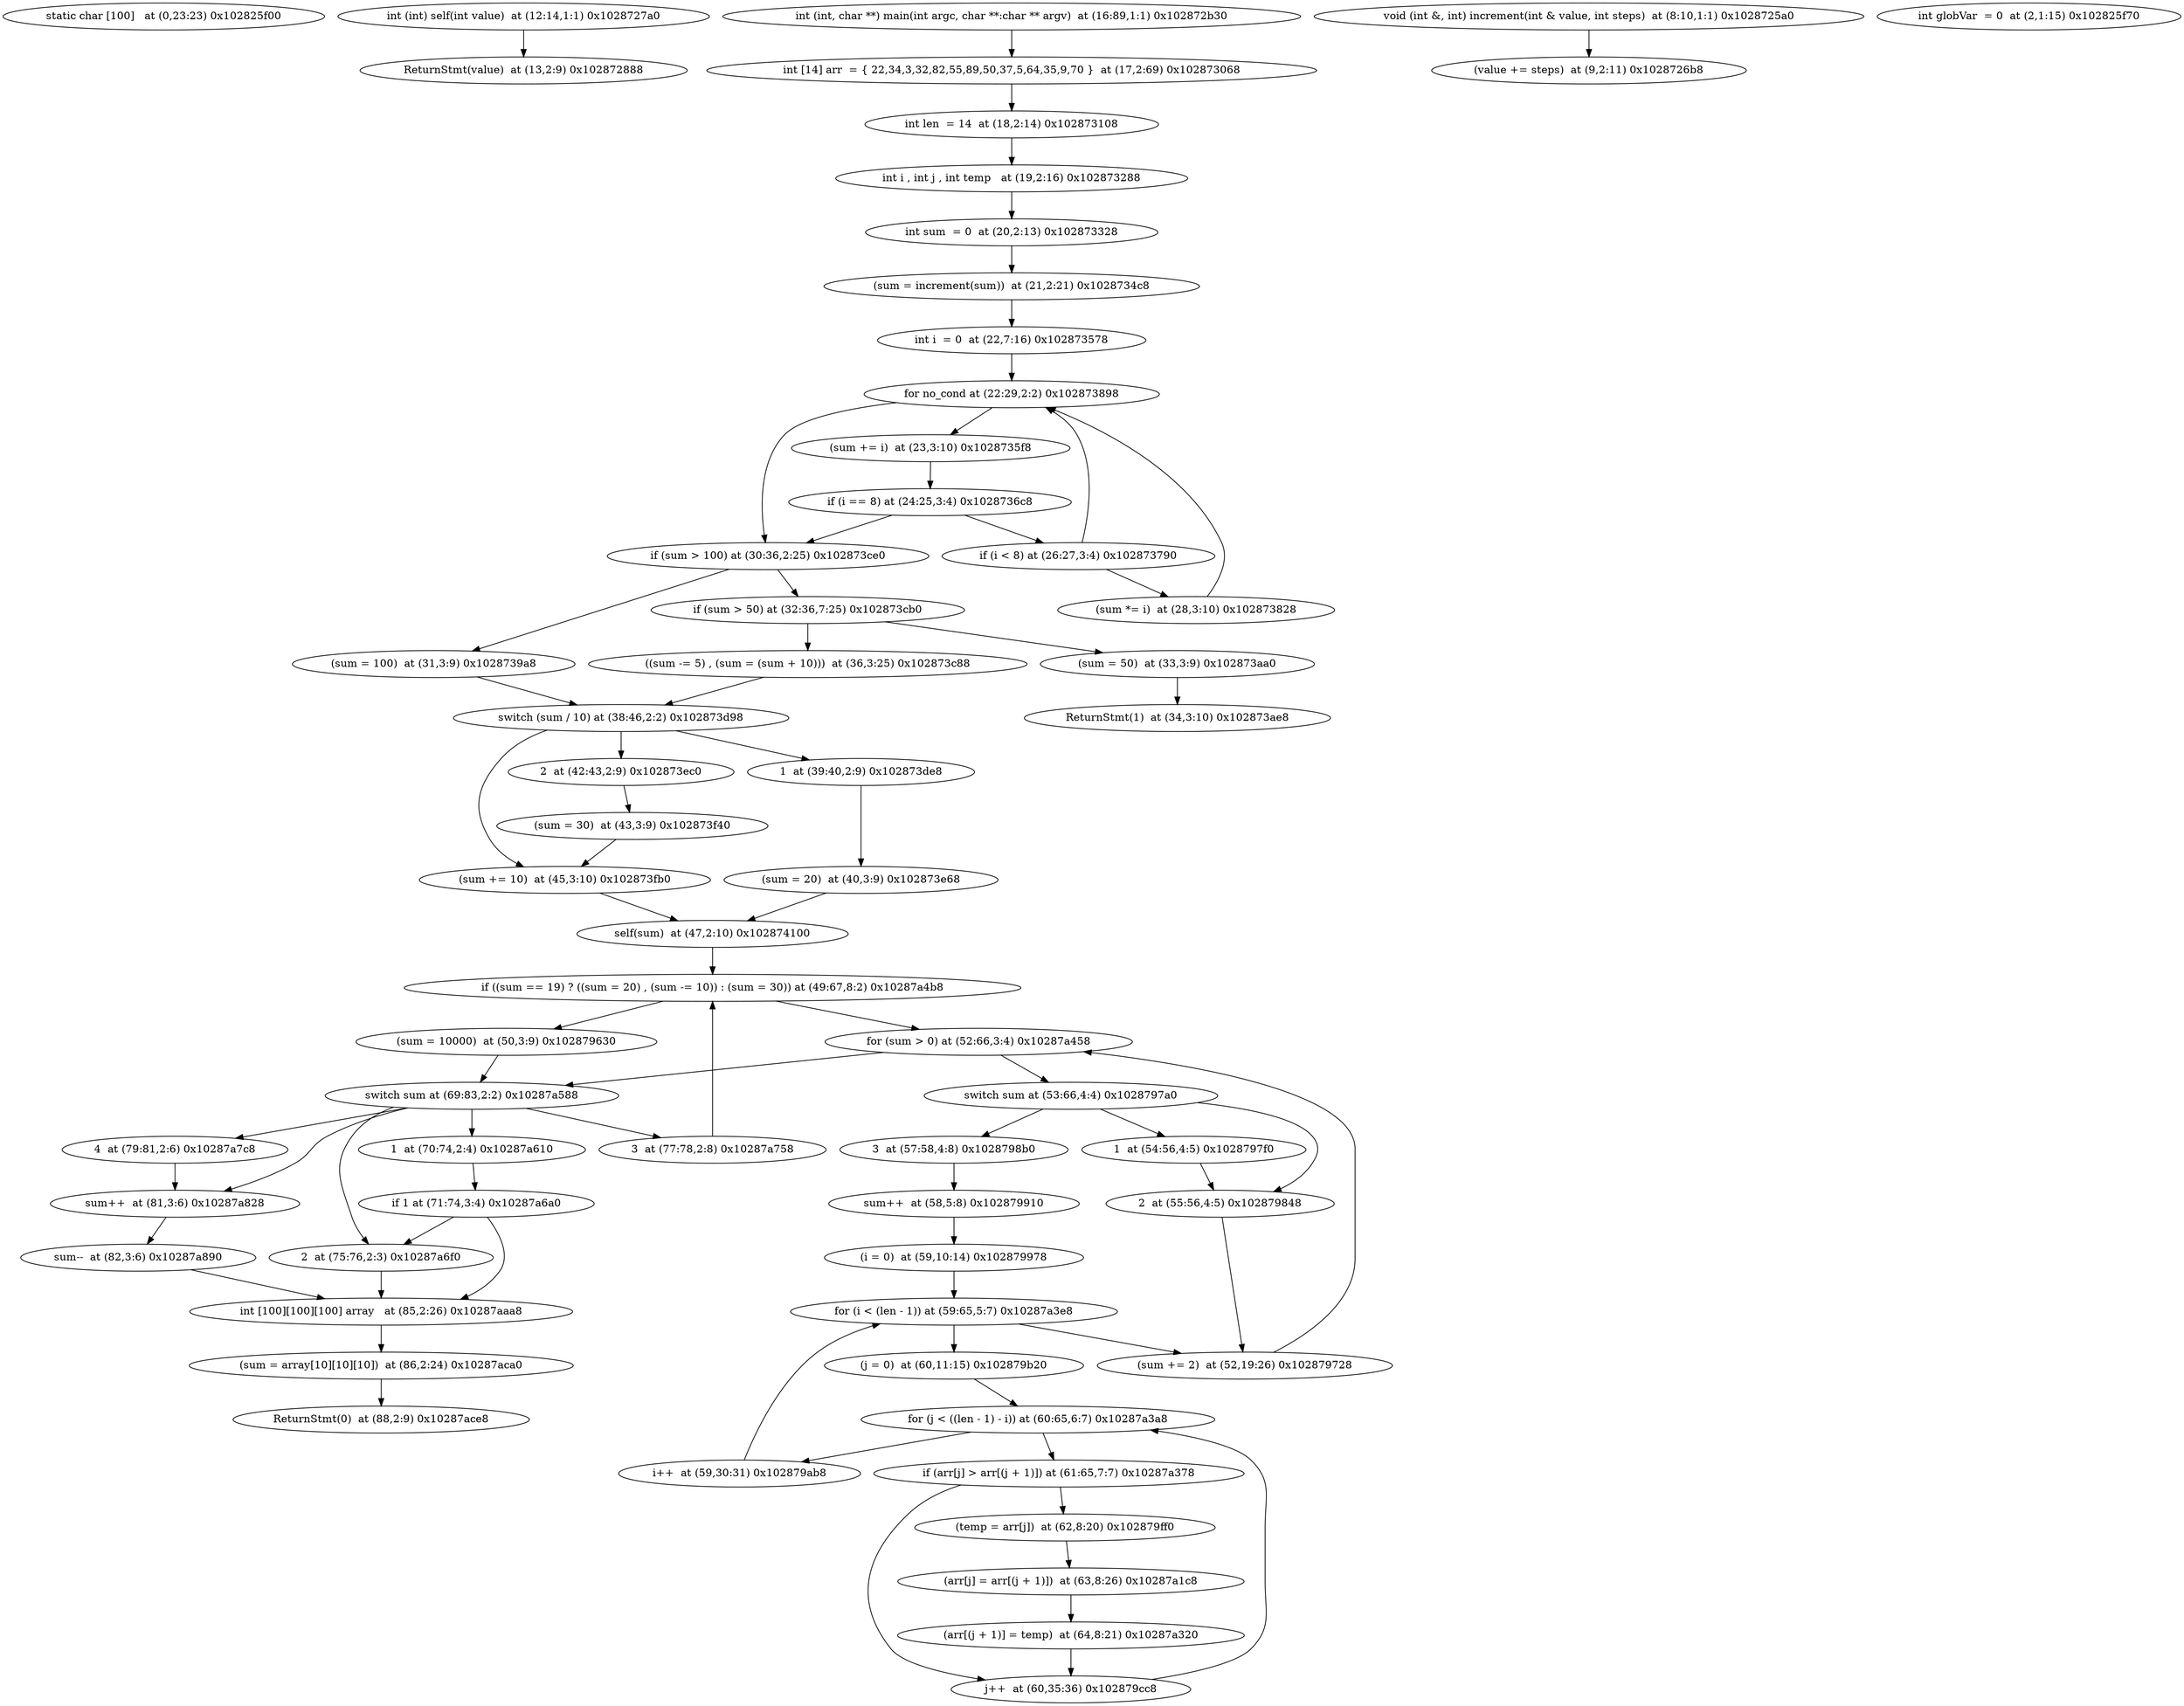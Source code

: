 digraph {
"static char [100]   at (0,23:23) 0x102825f00"
"int (int) self(int value)  at (12:14,1:1) 0x1028727a0" -> "ReturnStmt(value)  at (13,2:9) 0x102872888"
"ReturnStmt(value)  at (13,2:9) 0x102872888"
"int (int, char **) main(int argc, char **:char ** argv)  at (16:89,1:1) 0x102872b30" -> "int [14] arr  = { 22,34,3,32,82,55,89,50,37,5,64,35,9,70 }  at (17,2:69) 0x102873068"
"int [14] arr  = { 22,34,3,32,82,55,89,50,37,5,64,35,9,70 }  at (17,2:69) 0x102873068" -> "int len  = 14  at (18,2:14) 0x102873108"
"int len  = 14  at (18,2:14) 0x102873108" -> "int i , int j , int temp   at (19,2:16) 0x102873288"
"int i , int j , int temp   at (19,2:16) 0x102873288" -> "int sum  = 0  at (20,2:13) 0x102873328"
"int sum  = 0  at (20,2:13) 0x102873328" -> "(sum = increment(sum))  at (21,2:21) 0x1028734c8"
"(sum = increment(sum))  at (21,2:21) 0x1028734c8" -> "int i  = 0  at (22,7:16) 0x102873578"
"int i  = 0  at (22,7:16) 0x102873578" -> "for no_cond at (22:29,2:2) 0x102873898"
"for no_cond at (22:29,2:2) 0x102873898" -> "(sum += i)  at (23,3:10) 0x1028735f8"
"for no_cond at (22:29,2:2) 0x102873898" -> "if (sum > 100) at (30:36,2:25) 0x102873ce0"
"(sum += i)  at (23,3:10) 0x1028735f8" -> "if (i == 8) at (24:25,3:4) 0x1028736c8"
"if (i == 8) at (24:25,3:4) 0x1028736c8" -> "if (i < 8) at (26:27,3:4) 0x102873790"
"if (i == 8) at (24:25,3:4) 0x1028736c8" -> "if (sum > 100) at (30:36,2:25) 0x102873ce0"
"if (i < 8) at (26:27,3:4) 0x102873790" -> "for no_cond at (22:29,2:2) 0x102873898"
"if (i < 8) at (26:27,3:4) 0x102873790" -> "(sum *= i)  at (28,3:10) 0x102873828"
"(sum *= i)  at (28,3:10) 0x102873828" -> "for no_cond at (22:29,2:2) 0x102873898"
"if (sum > 100) at (30:36,2:25) 0x102873ce0" -> "if (sum > 50) at (32:36,7:25) 0x102873cb0"
"if (sum > 100) at (30:36,2:25) 0x102873ce0" -> "(sum = 100)  at (31,3:9) 0x1028739a8"
"if (sum > 50) at (32:36,7:25) 0x102873cb0" -> "(sum = 50)  at (33,3:9) 0x102873aa0"
"if (sum > 50) at (32:36,7:25) 0x102873cb0" -> "((sum -= 5) , (sum = (sum + 10)))  at (36,3:25) 0x102873c88"
"(sum = 50)  at (33,3:9) 0x102873aa0" -> "ReturnStmt(1)  at (34,3:10) 0x102873ae8"
"ReturnStmt(1)  at (34,3:10) 0x102873ae8"
"((sum -= 5) , (sum = (sum + 10)))  at (36,3:25) 0x102873c88" -> "switch (sum / 10) at (38:46,2:2) 0x102873d98"
"switch (sum / 10) at (38:46,2:2) 0x102873d98" -> "2  at (42:43,2:9) 0x102873ec0"
"switch (sum / 10) at (38:46,2:2) 0x102873d98" -> "(sum += 10)  at (45,3:10) 0x102873fb0"
"switch (sum / 10) at (38:46,2:2) 0x102873d98" -> "1  at (39:40,2:9) 0x102873de8"
"2  at (42:43,2:9) 0x102873ec0" -> "(sum = 30)  at (43,3:9) 0x102873f40"
"(sum = 30)  at (43,3:9) 0x102873f40" -> "(sum += 10)  at (45,3:10) 0x102873fb0"
"(sum += 10)  at (45,3:10) 0x102873fb0" -> "self(sum)  at (47,2:10) 0x102874100"
"self(sum)  at (47,2:10) 0x102874100" -> "if ((sum == 19) ? ((sum = 20) , (sum -= 10)) : (sum = 30)) at (49:67,8:2) 0x10287a4b8"
"if ((sum == 19) ? ((sum = 20) , (sum -= 10)) : (sum = 30)) at (49:67,8:2) 0x10287a4b8" -> "for (sum > 0) at (52:66,3:4) 0x10287a458"
"if ((sum == 19) ? ((sum = 20) , (sum -= 10)) : (sum = 30)) at (49:67,8:2) 0x10287a4b8" -> "(sum = 10000)  at (50,3:9) 0x102879630"
"for (sum > 0) at (52:66,3:4) 0x10287a458" -> "switch sum at (69:83,2:2) 0x10287a588"
"for (sum > 0) at (52:66,3:4) 0x10287a458" -> "switch sum at (53:66,4:4) 0x1028797a0"
"switch sum at (69:83,2:2) 0x10287a588" -> "4  at (79:81,2:6) 0x10287a7c8"
"switch sum at (69:83,2:2) 0x10287a588" -> "3  at (77:78,2:8) 0x10287a758"
"switch sum at (69:83,2:2) 0x10287a588" -> "sum++  at (81,3:6) 0x10287a828"
"switch sum at (69:83,2:2) 0x10287a588" -> "2  at (75:76,2:3) 0x10287a6f0"
"switch sum at (69:83,2:2) 0x10287a588" -> "1  at (70:74,2:4) 0x10287a610"
"4  at (79:81,2:6) 0x10287a7c8" -> "sum++  at (81,3:6) 0x10287a828"
"sum++  at (81,3:6) 0x10287a828" -> "sum--  at (82,3:6) 0x10287a890"
"sum--  at (82,3:6) 0x10287a890" -> "int [100][100][100] array   at (85,2:26) 0x10287aaa8"
"int [100][100][100] array   at (85,2:26) 0x10287aaa8" -> "(sum = array[10][10][10])  at (86,2:24) 0x10287aca0"
"(sum = array[10][10][10])  at (86,2:24) 0x10287aca0" -> "ReturnStmt(0)  at (88,2:9) 0x10287ace8"
"ReturnStmt(0)  at (88,2:9) 0x10287ace8"
"3  at (77:78,2:8) 0x10287a758" -> "if ((sum == 19) ? ((sum = 20) , (sum -= 10)) : (sum = 30)) at (49:67,8:2) 0x10287a4b8"
"2  at (75:76,2:3) 0x10287a6f0" -> "int [100][100][100] array   at (85,2:26) 0x10287aaa8"
"1  at (70:74,2:4) 0x10287a610" -> "if 1 at (71:74,3:4) 0x10287a6a0"
"if 1 at (71:74,3:4) 0x10287a6a0" -> "int [100][100][100] array   at (85,2:26) 0x10287aaa8"
"if 1 at (71:74,3:4) 0x10287a6a0" -> "2  at (75:76,2:3) 0x10287a6f0"
"switch sum at (53:66,4:4) 0x1028797a0" -> "1  at (54:56,4:5) 0x1028797f0"
"switch sum at (53:66,4:4) 0x1028797a0" -> "3  at (57:58,4:8) 0x1028798b0"
"switch sum at (53:66,4:4) 0x1028797a0" -> "2  at (55:56,4:5) 0x102879848"
"1  at (54:56,4:5) 0x1028797f0" -> "2  at (55:56,4:5) 0x102879848"
"2  at (55:56,4:5) 0x102879848" -> "(sum += 2)  at (52,19:26) 0x102879728"
"(sum += 2)  at (52,19:26) 0x102879728" -> "for (sum > 0) at (52:66,3:4) 0x10287a458"
"3  at (57:58,4:8) 0x1028798b0" -> "sum++  at (58,5:8) 0x102879910"
"sum++  at (58,5:8) 0x102879910" -> "(i = 0)  at (59,10:14) 0x102879978"
"(i = 0)  at (59,10:14) 0x102879978" -> "for (i < (len - 1)) at (59:65,5:7) 0x10287a3e8"
"for (i < (len - 1)) at (59:65,5:7) 0x10287a3e8" -> "(sum += 2)  at (52,19:26) 0x102879728"
"for (i < (len - 1)) at (59:65,5:7) 0x10287a3e8" -> "(j = 0)  at (60,11:15) 0x102879b20"
"(j = 0)  at (60,11:15) 0x102879b20" -> "for (j < ((len - 1) - i)) at (60:65,6:7) 0x10287a3a8"
"for (j < ((len - 1) - i)) at (60:65,6:7) 0x10287a3a8" -> "if (arr[j] > arr[(j + 1)]) at (61:65,7:7) 0x10287a378"
"for (j < ((len - 1) - i)) at (60:65,6:7) 0x10287a3a8" -> "i++  at (59,30:31) 0x102879ab8"
"if (arr[j] > arr[(j + 1)]) at (61:65,7:7) 0x10287a378" -> "(temp = arr[j])  at (62,8:20) 0x102879ff0"
"if (arr[j] > arr[(j + 1)]) at (61:65,7:7) 0x10287a378" -> "j++  at (60,35:36) 0x102879cc8"
"(temp = arr[j])  at (62,8:20) 0x102879ff0" -> "(arr[j] = arr[(j + 1)])  at (63,8:26) 0x10287a1c8"
"(arr[j] = arr[(j + 1)])  at (63,8:26) 0x10287a1c8" -> "(arr[(j + 1)] = temp)  at (64,8:21) 0x10287a320"
"(arr[(j + 1)] = temp)  at (64,8:21) 0x10287a320" -> "j++  at (60,35:36) 0x102879cc8"
"j++  at (60,35:36) 0x102879cc8" -> "for (j < ((len - 1) - i)) at (60:65,6:7) 0x10287a3a8"
"i++  at (59,30:31) 0x102879ab8" -> "for (i < (len - 1)) at (59:65,5:7) 0x10287a3e8"
"(sum = 10000)  at (50,3:9) 0x102879630" -> "switch sum at (69:83,2:2) 0x10287a588"
"1  at (39:40,2:9) 0x102873de8" -> "(sum = 20)  at (40,3:9) 0x102873e68"
"(sum = 20)  at (40,3:9) 0x102873e68" -> "self(sum)  at (47,2:10) 0x102874100"
"(sum = 100)  at (31,3:9) 0x1028739a8" -> "switch (sum / 10) at (38:46,2:2) 0x102873d98"
"void (int &, int) increment(int & value, int steps)  at (8:10,1:1) 0x1028725a0" -> "(value += steps)  at (9,2:11) 0x1028726b8"
"(value += steps)  at (9,2:11) 0x1028726b8"
"int globVar  = 0  at (2,1:15) 0x102825f70"
}